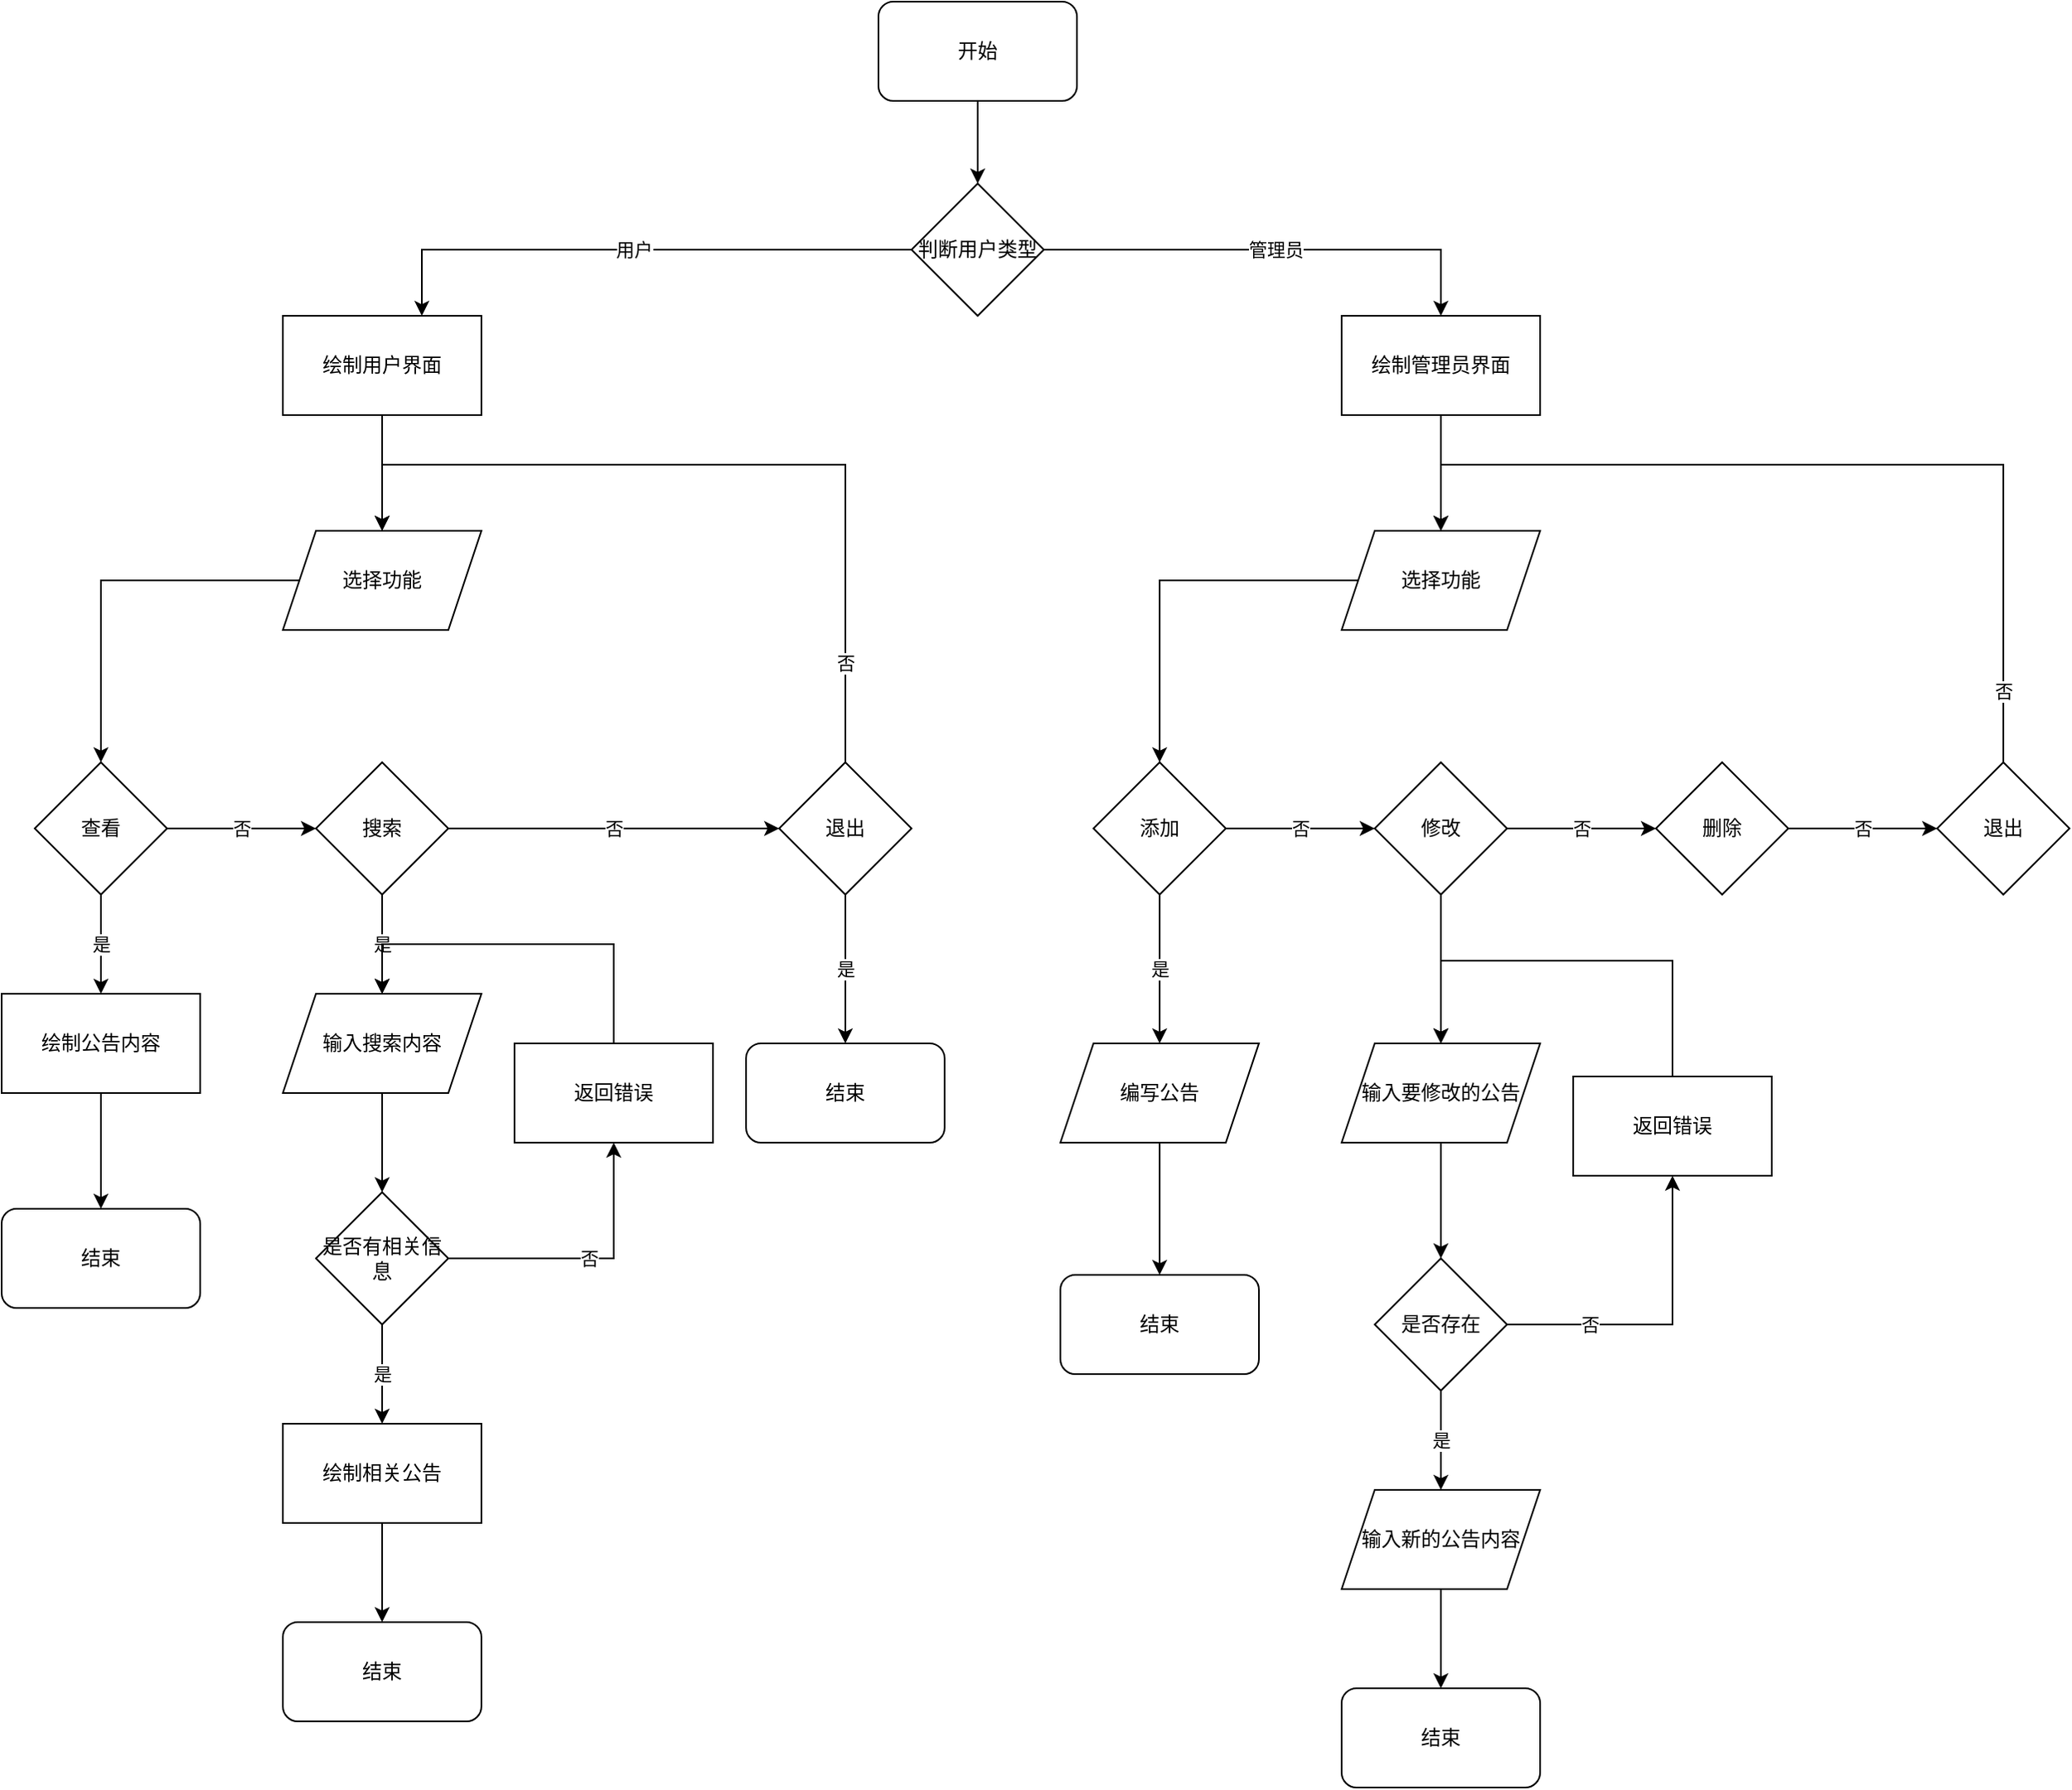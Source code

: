 <mxfile version="21.1.0" type="device">
  <diagram id="uVk0J-K6onSaAGh6XzIJ" name="第 1 页">
    <mxGraphModel dx="2458" dy="889" grid="1" gridSize="10" guides="1" tooltips="1" connect="1" arrows="1" fold="1" page="1" pageScale="1" pageWidth="827" pageHeight="1169" math="0" shadow="0">
      <root>
        <mxCell id="0" />
        <mxCell id="1" parent="0" />
        <mxCell id="iXPqiAgGhzlMh0pPjfNR-3" style="edgeStyle=orthogonalEdgeStyle;rounded=0;orthogonalLoop=1;jettySize=auto;html=1;" edge="1" parent="1" source="iXPqiAgGhzlMh0pPjfNR-1" target="iXPqiAgGhzlMh0pPjfNR-2">
          <mxGeometry relative="1" as="geometry" />
        </mxCell>
        <mxCell id="iXPqiAgGhzlMh0pPjfNR-1" value="开始" style="rounded=1;whiteSpace=wrap;html=1;" vertex="1" parent="1">
          <mxGeometry x="350" y="60" width="120" height="60" as="geometry" />
        </mxCell>
        <mxCell id="iXPqiAgGhzlMh0pPjfNR-5" value="用户" style="edgeStyle=orthogonalEdgeStyle;rounded=0;orthogonalLoop=1;jettySize=auto;html=1;" edge="1" parent="1" source="iXPqiAgGhzlMh0pPjfNR-2" target="iXPqiAgGhzlMh0pPjfNR-4">
          <mxGeometry relative="1" as="geometry">
            <Array as="points">
              <mxPoint x="74" y="210" />
            </Array>
          </mxGeometry>
        </mxCell>
        <mxCell id="iXPqiAgGhzlMh0pPjfNR-36" value="管理员" style="edgeStyle=orthogonalEdgeStyle;rounded=0;orthogonalLoop=1;jettySize=auto;html=1;" edge="1" parent="1" source="iXPqiAgGhzlMh0pPjfNR-2" target="iXPqiAgGhzlMh0pPjfNR-35">
          <mxGeometry relative="1" as="geometry">
            <Array as="points">
              <mxPoint x="690" y="210" />
            </Array>
          </mxGeometry>
        </mxCell>
        <mxCell id="iXPqiAgGhzlMh0pPjfNR-2" value="判断用户类型" style="rhombus;whiteSpace=wrap;html=1;" vertex="1" parent="1">
          <mxGeometry x="370" y="170" width="80" height="80" as="geometry" />
        </mxCell>
        <mxCell id="iXPqiAgGhzlMh0pPjfNR-7" style="edgeStyle=orthogonalEdgeStyle;rounded=0;orthogonalLoop=1;jettySize=auto;html=1;" edge="1" parent="1" source="iXPqiAgGhzlMh0pPjfNR-4" target="iXPqiAgGhzlMh0pPjfNR-6">
          <mxGeometry relative="1" as="geometry" />
        </mxCell>
        <mxCell id="iXPqiAgGhzlMh0pPjfNR-4" value="绘制用户界面" style="rounded=0;whiteSpace=wrap;html=1;" vertex="1" parent="1">
          <mxGeometry x="-10" y="250" width="120" height="60" as="geometry" />
        </mxCell>
        <mxCell id="iXPqiAgGhzlMh0pPjfNR-12" style="edgeStyle=orthogonalEdgeStyle;rounded=0;orthogonalLoop=1;jettySize=auto;html=1;" edge="1" parent="1" source="iXPqiAgGhzlMh0pPjfNR-6" target="iXPqiAgGhzlMh0pPjfNR-8">
          <mxGeometry relative="1" as="geometry" />
        </mxCell>
        <mxCell id="iXPqiAgGhzlMh0pPjfNR-6" value="选择功能" style="shape=parallelogram;perimeter=parallelogramPerimeter;whiteSpace=wrap;html=1;fixedSize=1;" vertex="1" parent="1">
          <mxGeometry x="-10" y="380" width="120" height="60" as="geometry" />
        </mxCell>
        <mxCell id="iXPqiAgGhzlMh0pPjfNR-13" value="否" style="edgeStyle=orthogonalEdgeStyle;rounded=0;orthogonalLoop=1;jettySize=auto;html=1;" edge="1" parent="1" source="iXPqiAgGhzlMh0pPjfNR-8" target="iXPqiAgGhzlMh0pPjfNR-9">
          <mxGeometry relative="1" as="geometry" />
        </mxCell>
        <mxCell id="iXPqiAgGhzlMh0pPjfNR-16" value="是" style="edgeStyle=orthogonalEdgeStyle;rounded=0;orthogonalLoop=1;jettySize=auto;html=1;" edge="1" parent="1" source="iXPqiAgGhzlMh0pPjfNR-8" target="iXPqiAgGhzlMh0pPjfNR-15">
          <mxGeometry relative="1" as="geometry">
            <Array as="points">
              <mxPoint x="-120" y="630" />
              <mxPoint x="-120" y="630" />
            </Array>
          </mxGeometry>
        </mxCell>
        <mxCell id="iXPqiAgGhzlMh0pPjfNR-8" value="查看" style="rhombus;whiteSpace=wrap;html=1;" vertex="1" parent="1">
          <mxGeometry x="-160" y="520" width="80" height="80" as="geometry" />
        </mxCell>
        <mxCell id="iXPqiAgGhzlMh0pPjfNR-14" value="否" style="edgeStyle=orthogonalEdgeStyle;rounded=0;orthogonalLoop=1;jettySize=auto;html=1;" edge="1" parent="1" source="iXPqiAgGhzlMh0pPjfNR-9" target="iXPqiAgGhzlMh0pPjfNR-10">
          <mxGeometry relative="1" as="geometry" />
        </mxCell>
        <mxCell id="iXPqiAgGhzlMh0pPjfNR-21" value="是" style="edgeStyle=orthogonalEdgeStyle;rounded=0;orthogonalLoop=1;jettySize=auto;html=1;" edge="1" parent="1" source="iXPqiAgGhzlMh0pPjfNR-9" target="iXPqiAgGhzlMh0pPjfNR-20">
          <mxGeometry relative="1" as="geometry" />
        </mxCell>
        <mxCell id="iXPqiAgGhzlMh0pPjfNR-9" value="搜索" style="rhombus;whiteSpace=wrap;html=1;" vertex="1" parent="1">
          <mxGeometry x="10" y="520" width="80" height="80" as="geometry" />
        </mxCell>
        <mxCell id="iXPqiAgGhzlMh0pPjfNR-33" value="是" style="edgeStyle=orthogonalEdgeStyle;rounded=0;orthogonalLoop=1;jettySize=auto;html=1;" edge="1" parent="1" source="iXPqiAgGhzlMh0pPjfNR-10" target="iXPqiAgGhzlMh0pPjfNR-32">
          <mxGeometry relative="1" as="geometry" />
        </mxCell>
        <mxCell id="iXPqiAgGhzlMh0pPjfNR-34" value="否" style="edgeStyle=orthogonalEdgeStyle;rounded=0;orthogonalLoop=1;jettySize=auto;html=1;" edge="1" parent="1" source="iXPqiAgGhzlMh0pPjfNR-10" target="iXPqiAgGhzlMh0pPjfNR-6">
          <mxGeometry x="-0.76" relative="1" as="geometry">
            <Array as="points">
              <mxPoint x="330" y="340" />
              <mxPoint x="50" y="340" />
            </Array>
            <mxPoint as="offset" />
          </mxGeometry>
        </mxCell>
        <mxCell id="iXPqiAgGhzlMh0pPjfNR-10" value="退出" style="rhombus;whiteSpace=wrap;html=1;" vertex="1" parent="1">
          <mxGeometry x="290" y="520" width="80" height="80" as="geometry" />
        </mxCell>
        <mxCell id="iXPqiAgGhzlMh0pPjfNR-18" style="edgeStyle=orthogonalEdgeStyle;rounded=0;orthogonalLoop=1;jettySize=auto;html=1;" edge="1" parent="1" source="iXPqiAgGhzlMh0pPjfNR-15" target="iXPqiAgGhzlMh0pPjfNR-17">
          <mxGeometry relative="1" as="geometry" />
        </mxCell>
        <mxCell id="iXPqiAgGhzlMh0pPjfNR-15" value="绘制公告内容" style="rounded=0;whiteSpace=wrap;html=1;" vertex="1" parent="1">
          <mxGeometry x="-180" y="660" width="120" height="60" as="geometry" />
        </mxCell>
        <mxCell id="iXPqiAgGhzlMh0pPjfNR-17" value="结束" style="rounded=1;whiteSpace=wrap;html=1;" vertex="1" parent="1">
          <mxGeometry x="-180" y="790" width="120" height="60" as="geometry" />
        </mxCell>
        <mxCell id="iXPqiAgGhzlMh0pPjfNR-23" style="edgeStyle=orthogonalEdgeStyle;rounded=0;orthogonalLoop=1;jettySize=auto;html=1;" edge="1" parent="1" source="iXPqiAgGhzlMh0pPjfNR-20" target="iXPqiAgGhzlMh0pPjfNR-22">
          <mxGeometry relative="1" as="geometry" />
        </mxCell>
        <mxCell id="iXPqiAgGhzlMh0pPjfNR-20" value="输入搜索内容" style="shape=parallelogram;perimeter=parallelogramPerimeter;whiteSpace=wrap;html=1;fixedSize=1;" vertex="1" parent="1">
          <mxGeometry x="-10" y="660" width="120" height="60" as="geometry" />
        </mxCell>
        <mxCell id="iXPqiAgGhzlMh0pPjfNR-26" value="是" style="edgeStyle=orthogonalEdgeStyle;rounded=0;orthogonalLoop=1;jettySize=auto;html=1;" edge="1" parent="1" source="iXPqiAgGhzlMh0pPjfNR-22" target="iXPqiAgGhzlMh0pPjfNR-25">
          <mxGeometry relative="1" as="geometry" />
        </mxCell>
        <mxCell id="iXPqiAgGhzlMh0pPjfNR-27" value="否" style="edgeStyle=orthogonalEdgeStyle;rounded=0;orthogonalLoop=1;jettySize=auto;html=1;" edge="1" parent="1" source="iXPqiAgGhzlMh0pPjfNR-22" target="iXPqiAgGhzlMh0pPjfNR-28">
          <mxGeometry relative="1" as="geometry">
            <mxPoint x="170" y="760" as="targetPoint" />
          </mxGeometry>
        </mxCell>
        <mxCell id="iXPqiAgGhzlMh0pPjfNR-22" value="是否有相关信息" style="rhombus;whiteSpace=wrap;html=1;" vertex="1" parent="1">
          <mxGeometry x="10" y="780" width="80" height="80" as="geometry" />
        </mxCell>
        <mxCell id="iXPqiAgGhzlMh0pPjfNR-31" style="edgeStyle=orthogonalEdgeStyle;rounded=0;orthogonalLoop=1;jettySize=auto;html=1;" edge="1" parent="1" source="iXPqiAgGhzlMh0pPjfNR-25">
          <mxGeometry relative="1" as="geometry">
            <mxPoint x="50" y="1040" as="targetPoint" />
          </mxGeometry>
        </mxCell>
        <mxCell id="iXPqiAgGhzlMh0pPjfNR-25" value="绘制相关公告" style="rounded=0;whiteSpace=wrap;html=1;" vertex="1" parent="1">
          <mxGeometry x="-10" y="920" width="120" height="60" as="geometry" />
        </mxCell>
        <mxCell id="iXPqiAgGhzlMh0pPjfNR-29" style="edgeStyle=orthogonalEdgeStyle;rounded=0;orthogonalLoop=1;jettySize=auto;html=1;" edge="1" parent="1" source="iXPqiAgGhzlMh0pPjfNR-28" target="iXPqiAgGhzlMh0pPjfNR-20">
          <mxGeometry relative="1" as="geometry">
            <Array as="points">
              <mxPoint x="190" y="630" />
              <mxPoint x="50" y="630" />
            </Array>
          </mxGeometry>
        </mxCell>
        <mxCell id="iXPqiAgGhzlMh0pPjfNR-28" value="返回错误" style="rounded=0;whiteSpace=wrap;html=1;" vertex="1" parent="1">
          <mxGeometry x="130" y="690" width="120" height="60" as="geometry" />
        </mxCell>
        <mxCell id="iXPqiAgGhzlMh0pPjfNR-30" value="结束" style="rounded=1;whiteSpace=wrap;html=1;" vertex="1" parent="1">
          <mxGeometry x="-10" y="1040" width="120" height="60" as="geometry" />
        </mxCell>
        <mxCell id="iXPqiAgGhzlMh0pPjfNR-32" value="结束" style="rounded=1;whiteSpace=wrap;html=1;" vertex="1" parent="1">
          <mxGeometry x="270" y="690" width="120" height="60" as="geometry" />
        </mxCell>
        <mxCell id="iXPqiAgGhzlMh0pPjfNR-38" style="edgeStyle=orthogonalEdgeStyle;rounded=0;orthogonalLoop=1;jettySize=auto;html=1;" edge="1" parent="1" source="iXPqiAgGhzlMh0pPjfNR-35" target="iXPqiAgGhzlMh0pPjfNR-37">
          <mxGeometry relative="1" as="geometry" />
        </mxCell>
        <mxCell id="iXPqiAgGhzlMh0pPjfNR-35" value="绘制管理员界面" style="rounded=0;whiteSpace=wrap;html=1;" vertex="1" parent="1">
          <mxGeometry x="630" y="250" width="120" height="60" as="geometry" />
        </mxCell>
        <mxCell id="iXPqiAgGhzlMh0pPjfNR-43" style="edgeStyle=orthogonalEdgeStyle;rounded=0;orthogonalLoop=1;jettySize=auto;html=1;" edge="1" parent="1" source="iXPqiAgGhzlMh0pPjfNR-37" target="iXPqiAgGhzlMh0pPjfNR-39">
          <mxGeometry relative="1" as="geometry" />
        </mxCell>
        <mxCell id="iXPqiAgGhzlMh0pPjfNR-37" value="选择功能" style="shape=parallelogram;perimeter=parallelogramPerimeter;whiteSpace=wrap;html=1;fixedSize=1;" vertex="1" parent="1">
          <mxGeometry x="630" y="380" width="120" height="60" as="geometry" />
        </mxCell>
        <mxCell id="iXPqiAgGhzlMh0pPjfNR-45" value="否" style="edgeStyle=orthogonalEdgeStyle;rounded=0;orthogonalLoop=1;jettySize=auto;html=1;" edge="1" parent="1" source="iXPqiAgGhzlMh0pPjfNR-39" target="iXPqiAgGhzlMh0pPjfNR-40">
          <mxGeometry relative="1" as="geometry" />
        </mxCell>
        <mxCell id="iXPqiAgGhzlMh0pPjfNR-53" value="是" style="edgeStyle=orthogonalEdgeStyle;rounded=0;orthogonalLoop=1;jettySize=auto;html=1;" edge="1" parent="1" source="iXPqiAgGhzlMh0pPjfNR-39" target="iXPqiAgGhzlMh0pPjfNR-52">
          <mxGeometry relative="1" as="geometry" />
        </mxCell>
        <mxCell id="iXPqiAgGhzlMh0pPjfNR-39" value="添加" style="rhombus;whiteSpace=wrap;html=1;" vertex="1" parent="1">
          <mxGeometry x="480" y="520" width="80" height="80" as="geometry" />
        </mxCell>
        <mxCell id="iXPqiAgGhzlMh0pPjfNR-46" value="否" style="edgeStyle=orthogonalEdgeStyle;rounded=0;orthogonalLoop=1;jettySize=auto;html=1;" edge="1" parent="1" source="iXPqiAgGhzlMh0pPjfNR-40" target="iXPqiAgGhzlMh0pPjfNR-41">
          <mxGeometry relative="1" as="geometry" />
        </mxCell>
        <mxCell id="iXPqiAgGhzlMh0pPjfNR-59" style="edgeStyle=orthogonalEdgeStyle;rounded=0;orthogonalLoop=1;jettySize=auto;html=1;" edge="1" parent="1" source="iXPqiAgGhzlMh0pPjfNR-40" target="iXPqiAgGhzlMh0pPjfNR-58">
          <mxGeometry relative="1" as="geometry" />
        </mxCell>
        <mxCell id="iXPqiAgGhzlMh0pPjfNR-40" value="修改" style="rhombus;whiteSpace=wrap;html=1;" vertex="1" parent="1">
          <mxGeometry x="650" y="520" width="80" height="80" as="geometry" />
        </mxCell>
        <mxCell id="iXPqiAgGhzlMh0pPjfNR-47" value="否" style="edgeStyle=orthogonalEdgeStyle;rounded=0;orthogonalLoop=1;jettySize=auto;html=1;" edge="1" parent="1" source="iXPqiAgGhzlMh0pPjfNR-41" target="iXPqiAgGhzlMh0pPjfNR-42">
          <mxGeometry relative="1" as="geometry" />
        </mxCell>
        <mxCell id="iXPqiAgGhzlMh0pPjfNR-41" value="删除" style="rhombus;whiteSpace=wrap;html=1;" vertex="1" parent="1">
          <mxGeometry x="820" y="520" width="80" height="80" as="geometry" />
        </mxCell>
        <mxCell id="iXPqiAgGhzlMh0pPjfNR-56" style="edgeStyle=orthogonalEdgeStyle;rounded=0;orthogonalLoop=1;jettySize=auto;html=1;" edge="1" parent="1" source="iXPqiAgGhzlMh0pPjfNR-42" target="iXPqiAgGhzlMh0pPjfNR-37">
          <mxGeometry relative="1" as="geometry">
            <Array as="points">
              <mxPoint x="1030" y="340" />
              <mxPoint x="690" y="340" />
            </Array>
          </mxGeometry>
        </mxCell>
        <mxCell id="iXPqiAgGhzlMh0pPjfNR-57" value="否" style="edgeLabel;html=1;align=center;verticalAlign=middle;resizable=0;points=[];" vertex="1" connectable="0" parent="iXPqiAgGhzlMh0pPjfNR-56">
          <mxGeometry x="-0.846" relative="1" as="geometry">
            <mxPoint as="offset" />
          </mxGeometry>
        </mxCell>
        <mxCell id="iXPqiAgGhzlMh0pPjfNR-42" value="退出" style="rhombus;whiteSpace=wrap;html=1;" vertex="1" parent="1">
          <mxGeometry x="990" y="520" width="80" height="80" as="geometry" />
        </mxCell>
        <mxCell id="iXPqiAgGhzlMh0pPjfNR-55" style="edgeStyle=orthogonalEdgeStyle;rounded=0;orthogonalLoop=1;jettySize=auto;html=1;" edge="1" parent="1" source="iXPqiAgGhzlMh0pPjfNR-52" target="iXPqiAgGhzlMh0pPjfNR-54">
          <mxGeometry relative="1" as="geometry" />
        </mxCell>
        <mxCell id="iXPqiAgGhzlMh0pPjfNR-52" value="编写公告" style="shape=parallelogram;perimeter=parallelogramPerimeter;whiteSpace=wrap;html=1;fixedSize=1;" vertex="1" parent="1">
          <mxGeometry x="460" y="690" width="120" height="60" as="geometry" />
        </mxCell>
        <mxCell id="iXPqiAgGhzlMh0pPjfNR-54" value="结束" style="rounded=1;whiteSpace=wrap;html=1;" vertex="1" parent="1">
          <mxGeometry x="460" y="830" width="120" height="60" as="geometry" />
        </mxCell>
        <mxCell id="iXPqiAgGhzlMh0pPjfNR-61" style="edgeStyle=orthogonalEdgeStyle;rounded=0;orthogonalLoop=1;jettySize=auto;html=1;" edge="1" parent="1" source="iXPqiAgGhzlMh0pPjfNR-58" target="iXPqiAgGhzlMh0pPjfNR-60">
          <mxGeometry relative="1" as="geometry" />
        </mxCell>
        <mxCell id="iXPqiAgGhzlMh0pPjfNR-58" value="输入要修改的公告" style="shape=parallelogram;perimeter=parallelogramPerimeter;whiteSpace=wrap;html=1;fixedSize=1;" vertex="1" parent="1">
          <mxGeometry x="630" y="690" width="120" height="60" as="geometry" />
        </mxCell>
        <mxCell id="iXPqiAgGhzlMh0pPjfNR-64" value="否" style="edgeStyle=orthogonalEdgeStyle;rounded=0;orthogonalLoop=1;jettySize=auto;html=1;" edge="1" parent="1" source="iXPqiAgGhzlMh0pPjfNR-60" target="iXPqiAgGhzlMh0pPjfNR-63">
          <mxGeometry x="-0.474" relative="1" as="geometry">
            <mxPoint as="offset" />
          </mxGeometry>
        </mxCell>
        <mxCell id="iXPqiAgGhzlMh0pPjfNR-67" value="是" style="edgeStyle=orthogonalEdgeStyle;rounded=0;orthogonalLoop=1;jettySize=auto;html=1;" edge="1" parent="1" source="iXPqiAgGhzlMh0pPjfNR-60" target="iXPqiAgGhzlMh0pPjfNR-66">
          <mxGeometry relative="1" as="geometry" />
        </mxCell>
        <mxCell id="iXPqiAgGhzlMh0pPjfNR-60" value="是否存在" style="rhombus;whiteSpace=wrap;html=1;" vertex="1" parent="1">
          <mxGeometry x="650" y="820" width="80" height="80" as="geometry" />
        </mxCell>
        <mxCell id="iXPqiAgGhzlMh0pPjfNR-65" style="edgeStyle=orthogonalEdgeStyle;rounded=0;orthogonalLoop=1;jettySize=auto;html=1;" edge="1" parent="1" source="iXPqiAgGhzlMh0pPjfNR-63" target="iXPqiAgGhzlMh0pPjfNR-58">
          <mxGeometry relative="1" as="geometry">
            <Array as="points">
              <mxPoint x="830" y="640" />
              <mxPoint x="690" y="640" />
            </Array>
          </mxGeometry>
        </mxCell>
        <mxCell id="iXPqiAgGhzlMh0pPjfNR-63" value="返回错误" style="rounded=0;whiteSpace=wrap;html=1;" vertex="1" parent="1">
          <mxGeometry x="770" y="710" width="120" height="60" as="geometry" />
        </mxCell>
        <mxCell id="iXPqiAgGhzlMh0pPjfNR-69" style="edgeStyle=orthogonalEdgeStyle;rounded=0;orthogonalLoop=1;jettySize=auto;html=1;" edge="1" parent="1" source="iXPqiAgGhzlMh0pPjfNR-66" target="iXPqiAgGhzlMh0pPjfNR-68">
          <mxGeometry relative="1" as="geometry" />
        </mxCell>
        <mxCell id="iXPqiAgGhzlMh0pPjfNR-66" value="输入新的公告内容" style="shape=parallelogram;perimeter=parallelogramPerimeter;whiteSpace=wrap;html=1;fixedSize=1;" vertex="1" parent="1">
          <mxGeometry x="630" y="960" width="120" height="60" as="geometry" />
        </mxCell>
        <mxCell id="iXPqiAgGhzlMh0pPjfNR-68" value="结束" style="rounded=1;whiteSpace=wrap;html=1;" vertex="1" parent="1">
          <mxGeometry x="630" y="1080" width="120" height="60" as="geometry" />
        </mxCell>
      </root>
    </mxGraphModel>
  </diagram>
</mxfile>
